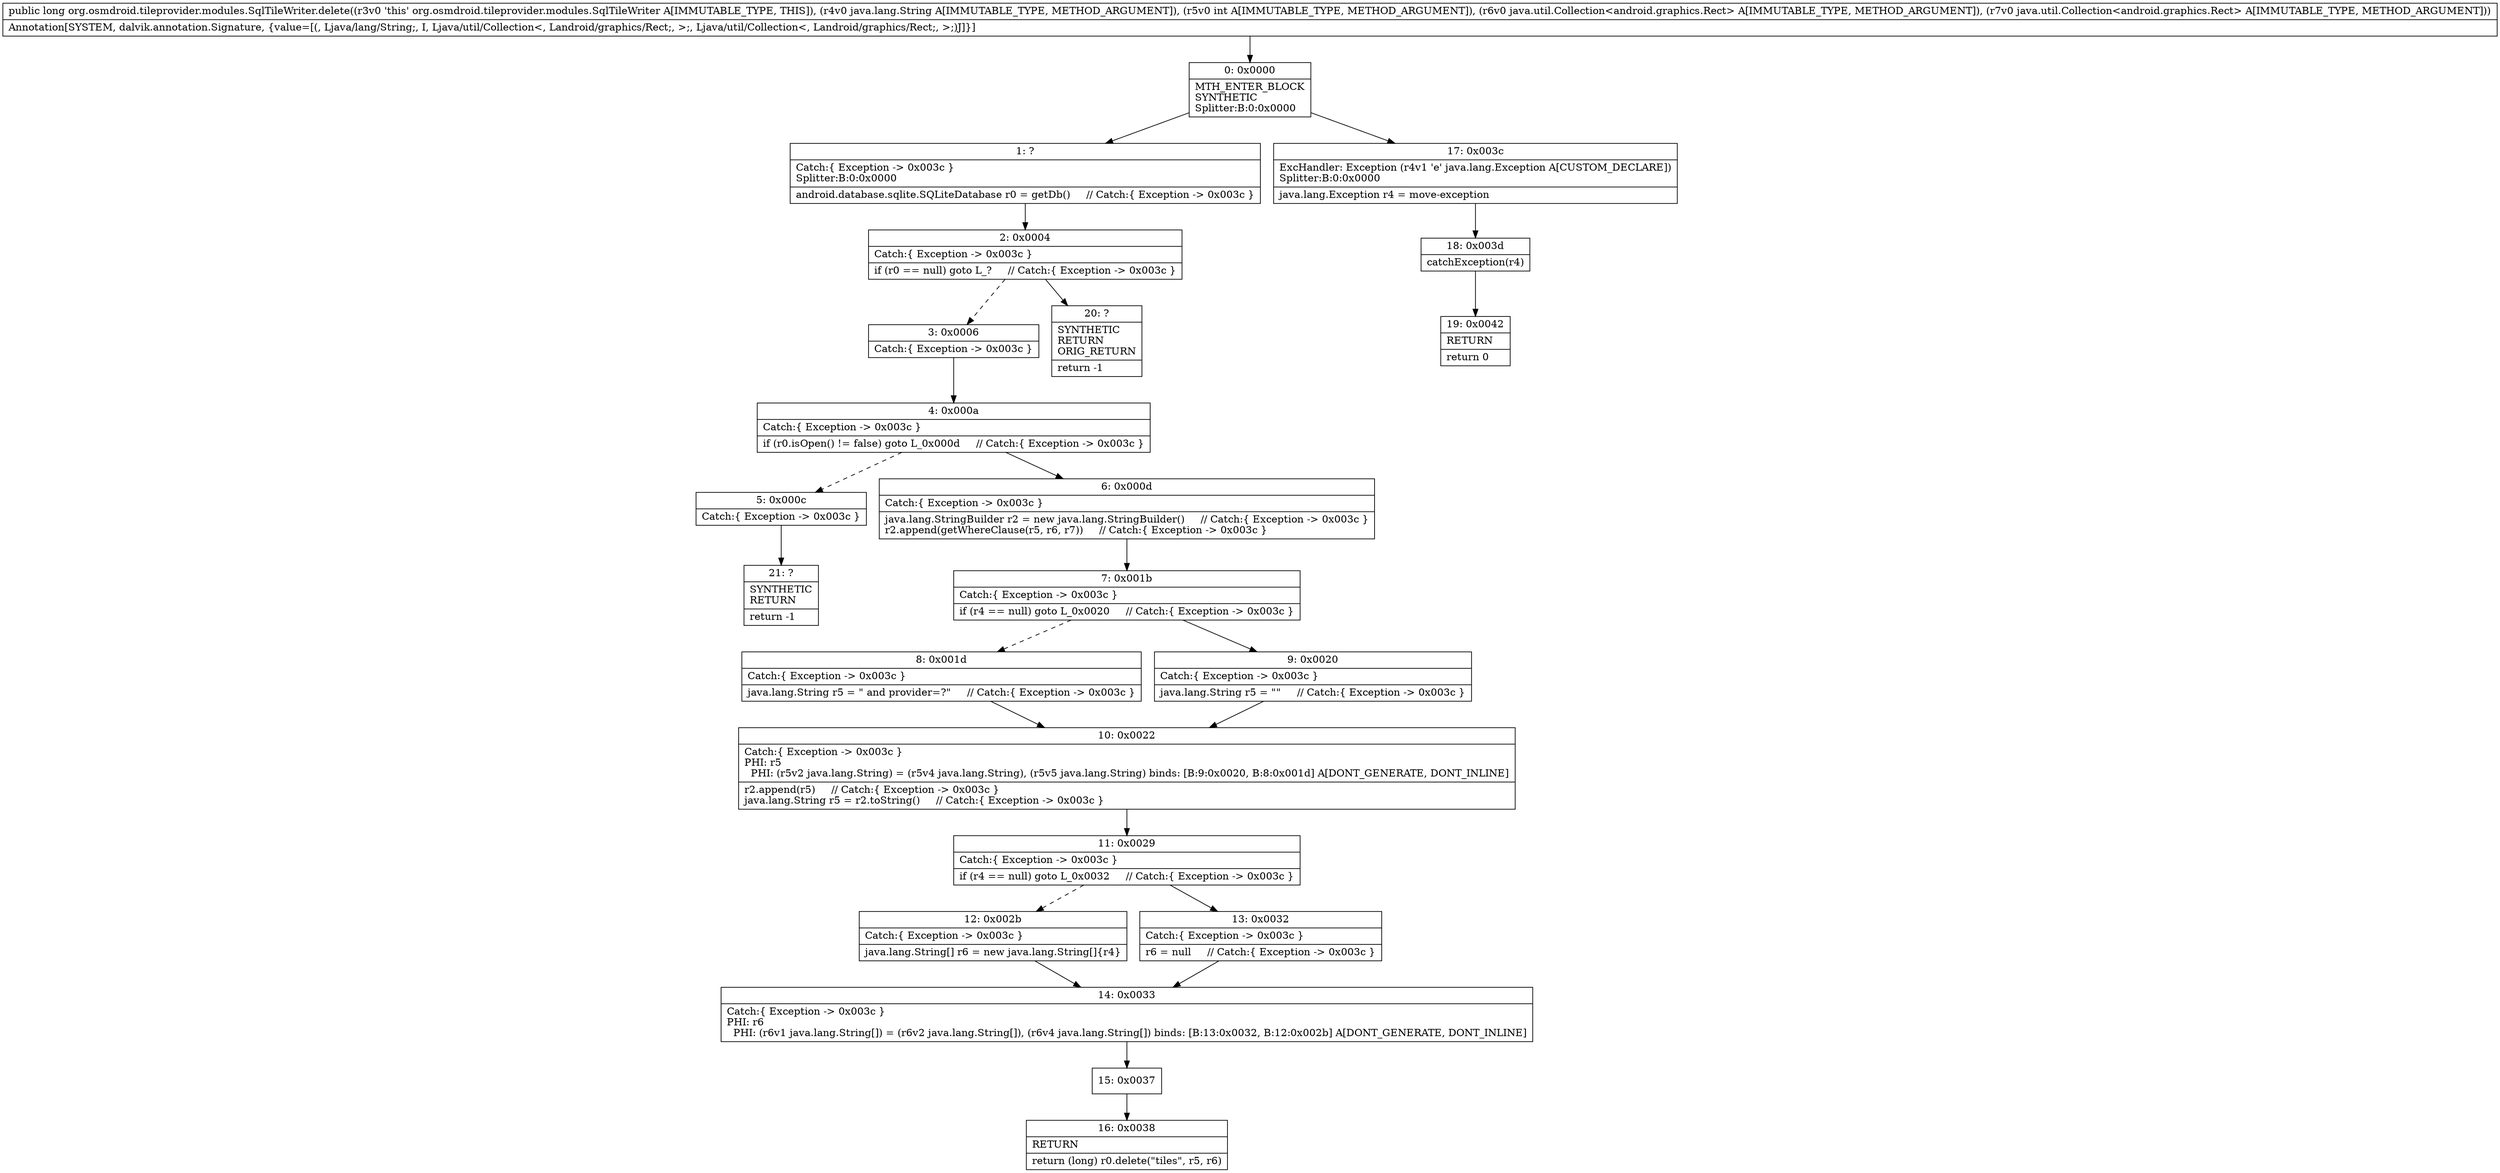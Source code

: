 digraph "CFG fororg.osmdroid.tileprovider.modules.SqlTileWriter.delete(Ljava\/lang\/String;ILjava\/util\/Collection;Ljava\/util\/Collection;)J" {
Node_0 [shape=record,label="{0\:\ 0x0000|MTH_ENTER_BLOCK\lSYNTHETIC\lSplitter:B:0:0x0000\l}"];
Node_1 [shape=record,label="{1\:\ ?|Catch:\{ Exception \-\> 0x003c \}\lSplitter:B:0:0x0000\l|android.database.sqlite.SQLiteDatabase r0 = getDb()     \/\/ Catch:\{ Exception \-\> 0x003c \}\l}"];
Node_2 [shape=record,label="{2\:\ 0x0004|Catch:\{ Exception \-\> 0x003c \}\l|if (r0 == null) goto L_?     \/\/ Catch:\{ Exception \-\> 0x003c \}\l}"];
Node_3 [shape=record,label="{3\:\ 0x0006|Catch:\{ Exception \-\> 0x003c \}\l}"];
Node_4 [shape=record,label="{4\:\ 0x000a|Catch:\{ Exception \-\> 0x003c \}\l|if (r0.isOpen() != false) goto L_0x000d     \/\/ Catch:\{ Exception \-\> 0x003c \}\l}"];
Node_5 [shape=record,label="{5\:\ 0x000c|Catch:\{ Exception \-\> 0x003c \}\l}"];
Node_6 [shape=record,label="{6\:\ 0x000d|Catch:\{ Exception \-\> 0x003c \}\l|java.lang.StringBuilder r2 = new java.lang.StringBuilder()     \/\/ Catch:\{ Exception \-\> 0x003c \}\lr2.append(getWhereClause(r5, r6, r7))     \/\/ Catch:\{ Exception \-\> 0x003c \}\l}"];
Node_7 [shape=record,label="{7\:\ 0x001b|Catch:\{ Exception \-\> 0x003c \}\l|if (r4 == null) goto L_0x0020     \/\/ Catch:\{ Exception \-\> 0x003c \}\l}"];
Node_8 [shape=record,label="{8\:\ 0x001d|Catch:\{ Exception \-\> 0x003c \}\l|java.lang.String r5 = \" and provider=?\"     \/\/ Catch:\{ Exception \-\> 0x003c \}\l}"];
Node_9 [shape=record,label="{9\:\ 0x0020|Catch:\{ Exception \-\> 0x003c \}\l|java.lang.String r5 = \"\"     \/\/ Catch:\{ Exception \-\> 0x003c \}\l}"];
Node_10 [shape=record,label="{10\:\ 0x0022|Catch:\{ Exception \-\> 0x003c \}\lPHI: r5 \l  PHI: (r5v2 java.lang.String) = (r5v4 java.lang.String), (r5v5 java.lang.String) binds: [B:9:0x0020, B:8:0x001d] A[DONT_GENERATE, DONT_INLINE]\l|r2.append(r5)     \/\/ Catch:\{ Exception \-\> 0x003c \}\ljava.lang.String r5 = r2.toString()     \/\/ Catch:\{ Exception \-\> 0x003c \}\l}"];
Node_11 [shape=record,label="{11\:\ 0x0029|Catch:\{ Exception \-\> 0x003c \}\l|if (r4 == null) goto L_0x0032     \/\/ Catch:\{ Exception \-\> 0x003c \}\l}"];
Node_12 [shape=record,label="{12\:\ 0x002b|Catch:\{ Exception \-\> 0x003c \}\l|java.lang.String[] r6 = new java.lang.String[]\{r4\}\l}"];
Node_13 [shape=record,label="{13\:\ 0x0032|Catch:\{ Exception \-\> 0x003c \}\l|r6 = null     \/\/ Catch:\{ Exception \-\> 0x003c \}\l}"];
Node_14 [shape=record,label="{14\:\ 0x0033|Catch:\{ Exception \-\> 0x003c \}\lPHI: r6 \l  PHI: (r6v1 java.lang.String[]) = (r6v2 java.lang.String[]), (r6v4 java.lang.String[]) binds: [B:13:0x0032, B:12:0x002b] A[DONT_GENERATE, DONT_INLINE]\l}"];
Node_15 [shape=record,label="{15\:\ 0x0037}"];
Node_16 [shape=record,label="{16\:\ 0x0038|RETURN\l|return (long) r0.delete(\"tiles\", r5, r6)\l}"];
Node_17 [shape=record,label="{17\:\ 0x003c|ExcHandler: Exception (r4v1 'e' java.lang.Exception A[CUSTOM_DECLARE])\lSplitter:B:0:0x0000\l|java.lang.Exception r4 = move\-exception\l}"];
Node_18 [shape=record,label="{18\:\ 0x003d|catchException(r4)\l}"];
Node_19 [shape=record,label="{19\:\ 0x0042|RETURN\l|return 0\l}"];
Node_20 [shape=record,label="{20\:\ ?|SYNTHETIC\lRETURN\lORIG_RETURN\l|return \-1\l}"];
Node_21 [shape=record,label="{21\:\ ?|SYNTHETIC\lRETURN\l|return \-1\l}"];
MethodNode[shape=record,label="{public long org.osmdroid.tileprovider.modules.SqlTileWriter.delete((r3v0 'this' org.osmdroid.tileprovider.modules.SqlTileWriter A[IMMUTABLE_TYPE, THIS]), (r4v0 java.lang.String A[IMMUTABLE_TYPE, METHOD_ARGUMENT]), (r5v0 int A[IMMUTABLE_TYPE, METHOD_ARGUMENT]), (r6v0 java.util.Collection\<android.graphics.Rect\> A[IMMUTABLE_TYPE, METHOD_ARGUMENT]), (r7v0 java.util.Collection\<android.graphics.Rect\> A[IMMUTABLE_TYPE, METHOD_ARGUMENT]))  | Annotation[SYSTEM, dalvik.annotation.Signature, \{value=[(, Ljava\/lang\/String;, I, Ljava\/util\/Collection\<, Landroid\/graphics\/Rect;, \>;, Ljava\/util\/Collection\<, Landroid\/graphics\/Rect;, \>;)J]\}]\l}"];
MethodNode -> Node_0;
Node_0 -> Node_1;
Node_0 -> Node_17;
Node_1 -> Node_2;
Node_2 -> Node_3[style=dashed];
Node_2 -> Node_20;
Node_3 -> Node_4;
Node_4 -> Node_5[style=dashed];
Node_4 -> Node_6;
Node_5 -> Node_21;
Node_6 -> Node_7;
Node_7 -> Node_8[style=dashed];
Node_7 -> Node_9;
Node_8 -> Node_10;
Node_9 -> Node_10;
Node_10 -> Node_11;
Node_11 -> Node_12[style=dashed];
Node_11 -> Node_13;
Node_12 -> Node_14;
Node_13 -> Node_14;
Node_14 -> Node_15;
Node_15 -> Node_16;
Node_17 -> Node_18;
Node_18 -> Node_19;
}


